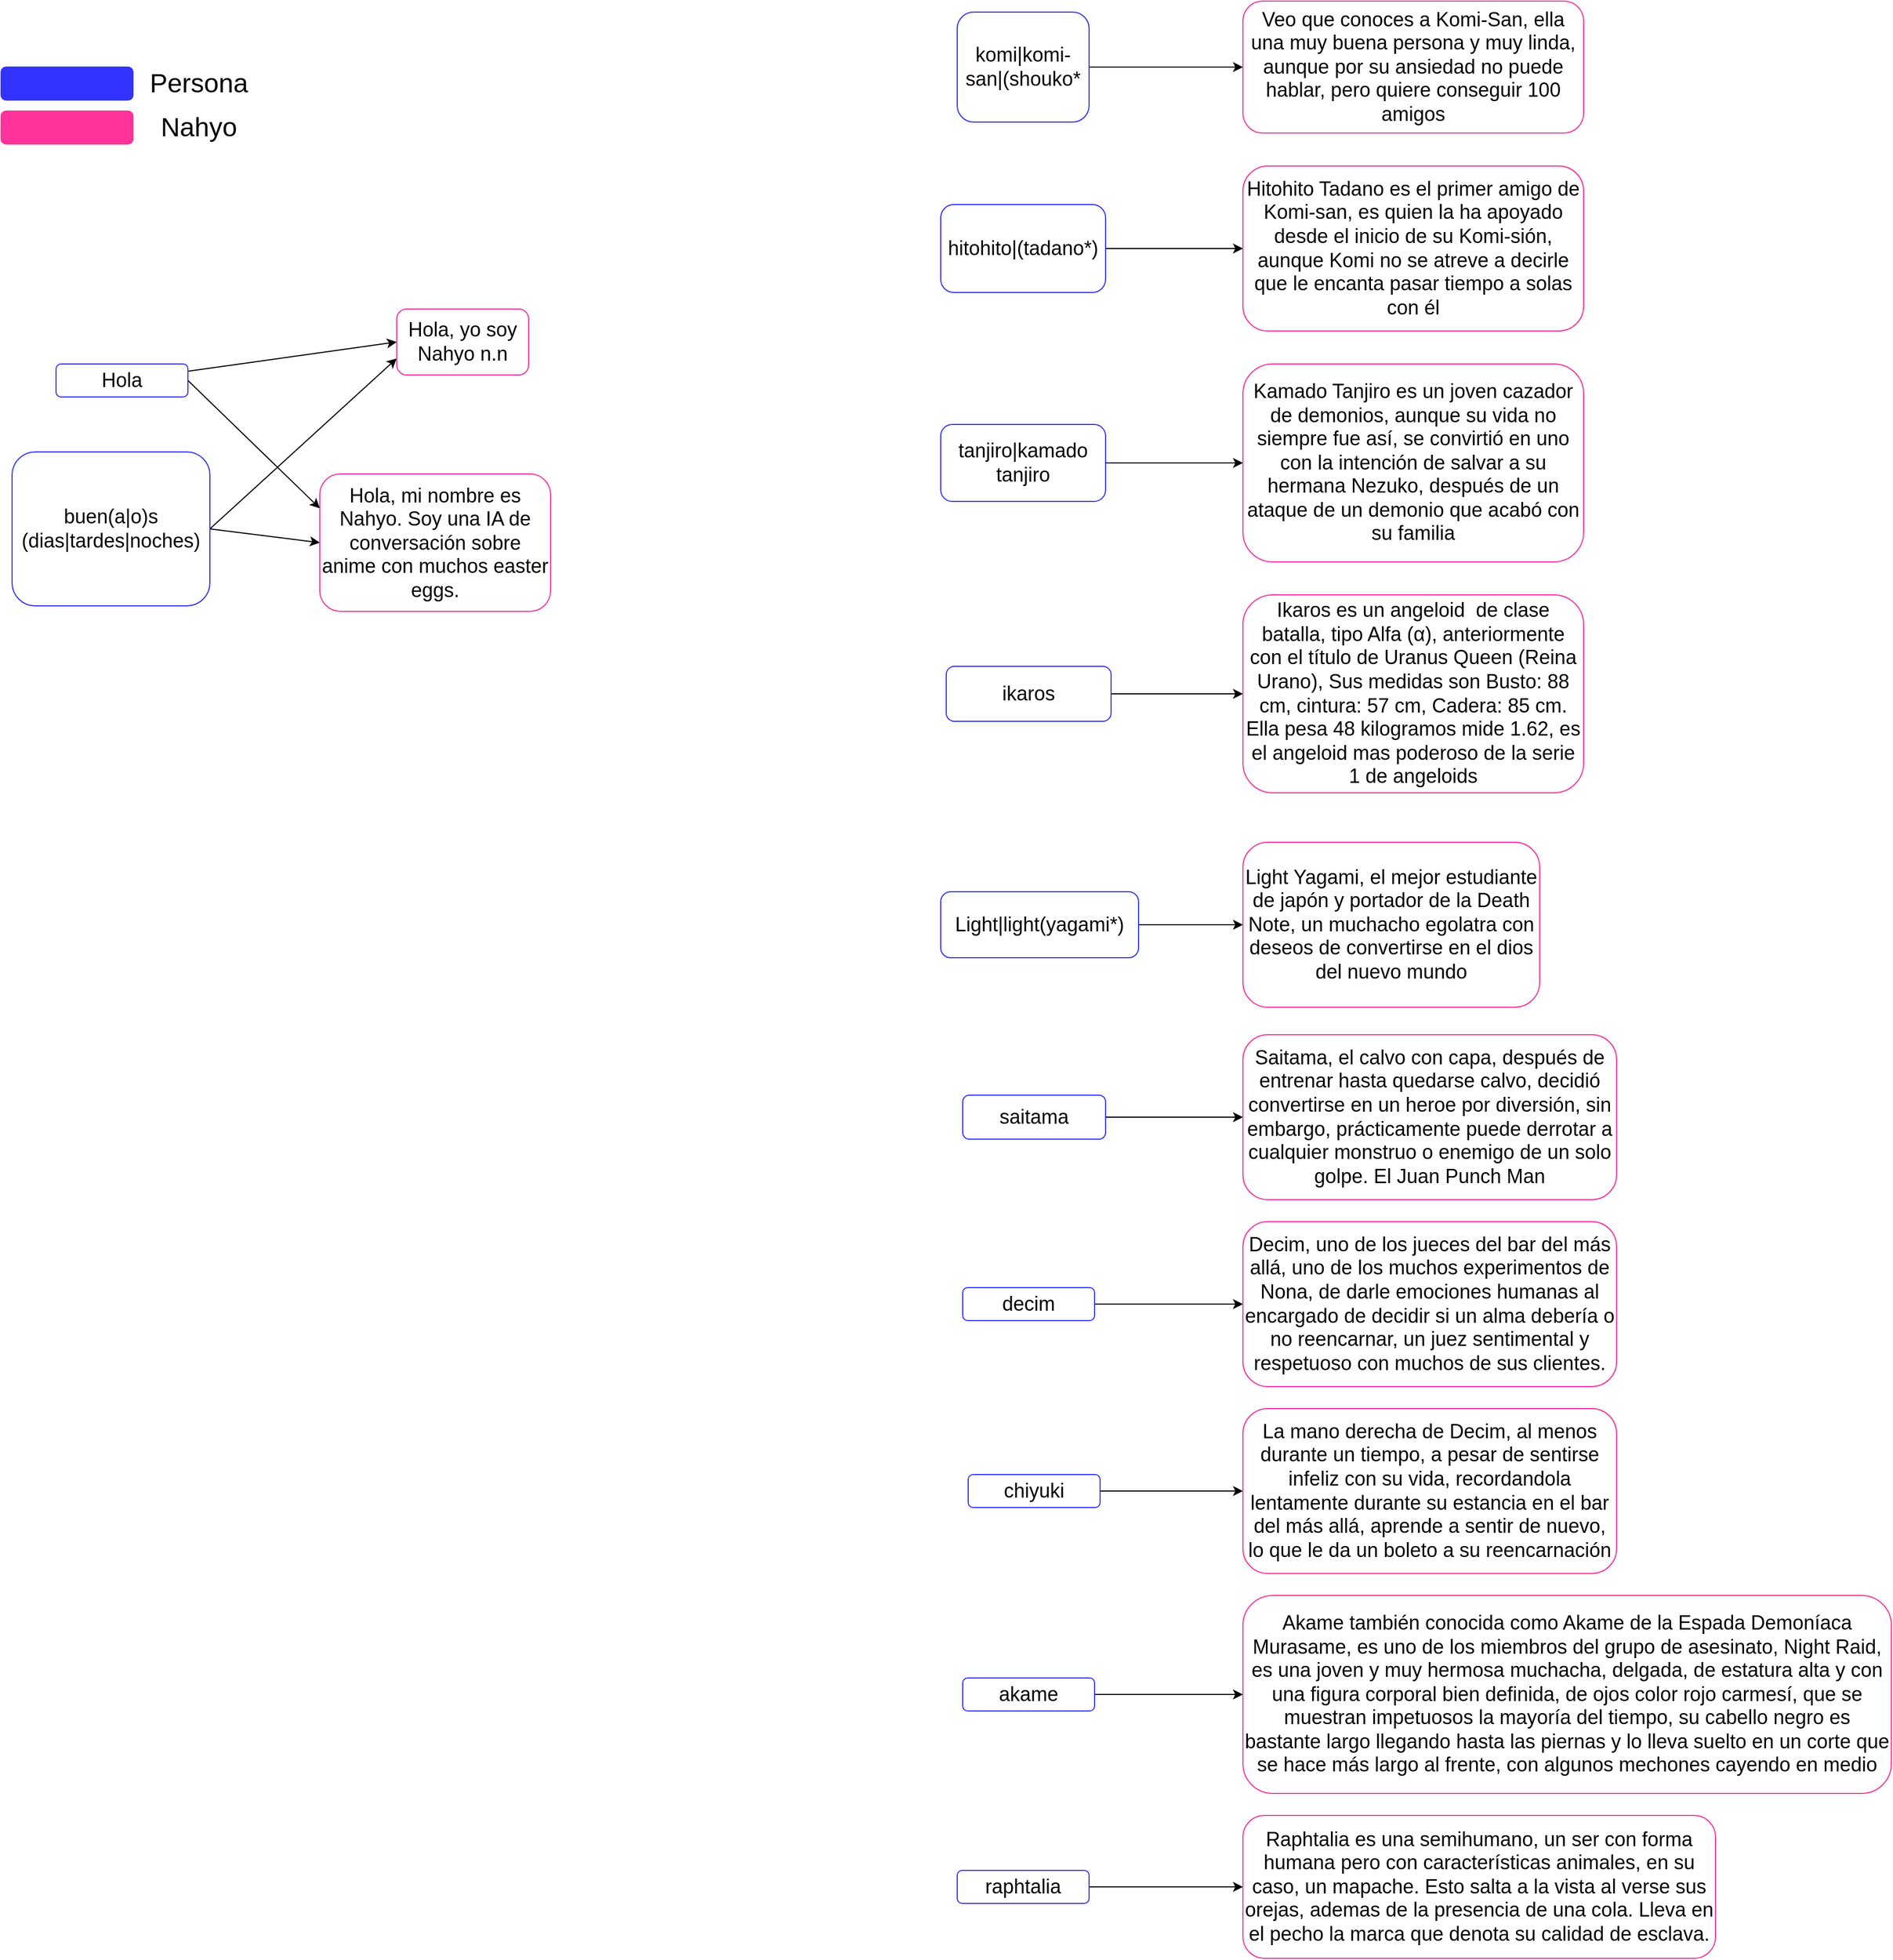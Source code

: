 <mxfile version="18.2.0" type="github">
  <diagram id="2JbGGE84wMJiUyhmYr_4" name="Page-1">
    <mxGraphModel dx="3870" dy="1098" grid="1" gridSize="10" guides="1" tooltips="1" connect="1" arrows="1" fold="1" page="1" pageScale="1" pageWidth="1100" pageHeight="1700" math="0" shadow="0">
      <root>
        <mxCell id="0" />
        <mxCell id="1" parent="0" />
        <mxCell id="p3FwsQ8255xElhNCxJZY-5" style="rounded=0;orthogonalLoop=1;jettySize=auto;html=1;entryX=0;entryY=0.5;entryDx=0;entryDy=0;" parent="1" source="p3FwsQ8255xElhNCxJZY-4" edge="1" target="Eg1UViGP4NI8hnrru9A3-2">
          <mxGeometry relative="1" as="geometry">
            <mxPoint x="-760" y="380" as="targetPoint" />
          </mxGeometry>
        </mxCell>
        <mxCell id="Eg1UViGP4NI8hnrru9A3-5" style="rounded=0;orthogonalLoop=1;jettySize=auto;html=1;exitX=1;exitY=0.5;exitDx=0;exitDy=0;entryX=0;entryY=0.25;entryDx=0;entryDy=0;" edge="1" parent="1" source="p3FwsQ8255xElhNCxJZY-4" target="Eg1UViGP4NI8hnrru9A3-3">
          <mxGeometry relative="1" as="geometry" />
        </mxCell>
        <mxCell id="p3FwsQ8255xElhNCxJZY-4" value="&lt;div&gt;&lt;font style=&quot;font-size: 18px;&quot;&gt;Hola&lt;/font&gt;&lt;/div&gt;" style="rounded=1;whiteSpace=wrap;html=1;strokeColor=#3333FF;" parent="1" vertex="1">
          <mxGeometry x="-1030" y="340" width="120" height="30" as="geometry" />
        </mxCell>
        <mxCell id="Eg1UViGP4NI8hnrru9A3-4" style="rounded=0;orthogonalLoop=1;jettySize=auto;html=1;exitX=1;exitY=0.5;exitDx=0;exitDy=0;entryX=0;entryY=0.5;entryDx=0;entryDy=0;" edge="1" parent="1" source="Eg1UViGP4NI8hnrru9A3-1" target="Eg1UViGP4NI8hnrru9A3-3">
          <mxGeometry relative="1" as="geometry" />
        </mxCell>
        <mxCell id="Eg1UViGP4NI8hnrru9A3-6" style="edgeStyle=none;rounded=0;orthogonalLoop=1;jettySize=auto;html=1;exitX=1;exitY=0.5;exitDx=0;exitDy=0;entryX=0;entryY=0.75;entryDx=0;entryDy=0;" edge="1" parent="1" source="Eg1UViGP4NI8hnrru9A3-1" target="Eg1UViGP4NI8hnrru9A3-2">
          <mxGeometry relative="1" as="geometry" />
        </mxCell>
        <mxCell id="Eg1UViGP4NI8hnrru9A3-1" value="&lt;font style=&quot;font-size: 18px;&quot;&gt;buen(a|o)s (dias|tardes|noches)&lt;/font&gt;" style="rounded=1;whiteSpace=wrap;html=1;strokeColor=#3333FF;" vertex="1" parent="1">
          <mxGeometry x="-1070" y="420" width="180" height="140" as="geometry" />
        </mxCell>
        <mxCell id="Eg1UViGP4NI8hnrru9A3-2" value="&lt;font style=&quot;font-size: 18px;&quot;&gt;Hola, yo soy Nahyo n.n&lt;/font&gt;" style="rounded=1;whiteSpace=wrap;html=1;strokeColor=#FF3399;" vertex="1" parent="1">
          <mxGeometry x="-720" y="290" width="120" height="60" as="geometry" />
        </mxCell>
        <mxCell id="Eg1UViGP4NI8hnrru9A3-3" value="&lt;font style=&quot;font-size: 18px;&quot;&gt;Hola, mi nombre es Nahyo. Soy una IA de conversación sobre anime con muchos easter eggs.&lt;/font&gt;" style="rounded=1;whiteSpace=wrap;html=1;strokeColor=#FF3399;" vertex="1" parent="1">
          <mxGeometry x="-790" y="440" width="210" height="125" as="geometry" />
        </mxCell>
        <mxCell id="Eg1UViGP4NI8hnrru9A3-8" value="&lt;div&gt;&lt;br&gt;&lt;/div&gt;" style="rounded=1;whiteSpace=wrap;html=1;strokeColor=#3333FF;fillColor=#3333FF;" vertex="1" parent="1">
          <mxGeometry x="-1080" y="70" width="120" height="30" as="geometry" />
        </mxCell>
        <mxCell id="Eg1UViGP4NI8hnrru9A3-9" value="&lt;font style=&quot;font-size: 24px;&quot;&gt;Persona&lt;/font&gt;" style="text;html=1;strokeColor=none;fillColor=none;align=center;verticalAlign=middle;whiteSpace=wrap;rounded=0;" vertex="1" parent="1">
          <mxGeometry x="-930" y="70" width="60" height="30" as="geometry" />
        </mxCell>
        <mxCell id="Eg1UViGP4NI8hnrru9A3-10" value="&lt;div&gt;&lt;br&gt;&lt;/div&gt;" style="rounded=1;whiteSpace=wrap;html=1;strokeColor=#FF3399;fillColor=#FF3399;" vertex="1" parent="1">
          <mxGeometry x="-1080" y="110" width="120" height="30" as="geometry" />
        </mxCell>
        <mxCell id="Eg1UViGP4NI8hnrru9A3-11" value="&lt;font style=&quot;font-size: 24px;&quot;&gt;Nahyo&lt;/font&gt;" style="text;html=1;strokeColor=none;fillColor=none;align=center;verticalAlign=middle;whiteSpace=wrap;rounded=0;" vertex="1" parent="1">
          <mxGeometry x="-930" y="110" width="60" height="30" as="geometry" />
        </mxCell>
        <mxCell id="Eg1UViGP4NI8hnrru9A3-25" style="edgeStyle=none;rounded=0;orthogonalLoop=1;jettySize=auto;html=1;exitX=1;exitY=0.5;exitDx=0;exitDy=0;entryX=0;entryY=0.5;entryDx=0;entryDy=0;fontSize=18;" edge="1" parent="1" source="Eg1UViGP4NI8hnrru9A3-13" target="Eg1UViGP4NI8hnrru9A3-24">
          <mxGeometry relative="1" as="geometry" />
        </mxCell>
        <mxCell id="Eg1UViGP4NI8hnrru9A3-13" value="&lt;font style=&quot;font-size: 18px;&quot;&gt;komi|komi-san|(shouko*&lt;/font&gt;" style="rounded=1;whiteSpace=wrap;html=1;strokeColor=#3333FF;" vertex="1" parent="1">
          <mxGeometry x="-210" y="20" width="120" height="100" as="geometry" />
        </mxCell>
        <mxCell id="Eg1UViGP4NI8hnrru9A3-27" style="edgeStyle=none;rounded=0;orthogonalLoop=1;jettySize=auto;html=1;entryX=0;entryY=0.5;entryDx=0;entryDy=0;fontSize=18;exitX=1;exitY=0.5;exitDx=0;exitDy=0;" edge="1" parent="1" source="Eg1UViGP4NI8hnrru9A3-14" target="Eg1UViGP4NI8hnrru9A3-26">
          <mxGeometry relative="1" as="geometry">
            <mxPoint x="-80" y="250" as="sourcePoint" />
          </mxGeometry>
        </mxCell>
        <mxCell id="Eg1UViGP4NI8hnrru9A3-14" value="&lt;font style=&quot;font-size: 18px;&quot;&gt;hitohito|(tadano*)&lt;/font&gt;" style="rounded=1;whiteSpace=wrap;html=1;strokeColor=#3333FF;" vertex="1" parent="1">
          <mxGeometry x="-225" y="195" width="150" height="80" as="geometry" />
        </mxCell>
        <mxCell id="Eg1UViGP4NI8hnrru9A3-29" style="edgeStyle=none;rounded=0;orthogonalLoop=1;jettySize=auto;html=1;exitX=1;exitY=0.5;exitDx=0;exitDy=0;entryX=0;entryY=0.5;entryDx=0;entryDy=0;fontSize=18;" edge="1" parent="1" source="Eg1UViGP4NI8hnrru9A3-15" target="Eg1UViGP4NI8hnrru9A3-28">
          <mxGeometry relative="1" as="geometry" />
        </mxCell>
        <mxCell id="Eg1UViGP4NI8hnrru9A3-15" value="&lt;font style=&quot;font-size: 18px;&quot;&gt;tanjiro|kamado tanjiro&lt;/font&gt;" style="rounded=1;whiteSpace=wrap;html=1;strokeColor=#3333FF;" vertex="1" parent="1">
          <mxGeometry x="-225" y="395" width="150" height="70" as="geometry" />
        </mxCell>
        <mxCell id="Eg1UViGP4NI8hnrru9A3-32" style="edgeStyle=none;rounded=0;orthogonalLoop=1;jettySize=auto;html=1;exitX=1;exitY=0.5;exitDx=0;exitDy=0;entryX=0;entryY=0.5;entryDx=0;entryDy=0;fontSize=18;" edge="1" parent="1" source="Eg1UViGP4NI8hnrru9A3-16" target="Eg1UViGP4NI8hnrru9A3-31">
          <mxGeometry relative="1" as="geometry" />
        </mxCell>
        <mxCell id="Eg1UViGP4NI8hnrru9A3-16" value="&lt;div&gt;&lt;font style=&quot;font-size: 18px;&quot;&gt;ikaros&lt;br&gt;&lt;/font&gt;&lt;/div&gt;" style="rounded=1;whiteSpace=wrap;html=1;strokeColor=#3333FF;" vertex="1" parent="1">
          <mxGeometry x="-220" y="615" width="150" height="50" as="geometry" />
        </mxCell>
        <mxCell id="Eg1UViGP4NI8hnrru9A3-34" style="edgeStyle=none;rounded=0;orthogonalLoop=1;jettySize=auto;html=1;exitX=1;exitY=0.5;exitDx=0;exitDy=0;entryX=0;entryY=0.5;entryDx=0;entryDy=0;fontSize=18;" edge="1" parent="1" source="Eg1UViGP4NI8hnrru9A3-17" target="Eg1UViGP4NI8hnrru9A3-33">
          <mxGeometry relative="1" as="geometry" />
        </mxCell>
        <mxCell id="Eg1UViGP4NI8hnrru9A3-17" value="&lt;font style=&quot;font-size: 18px;&quot;&gt;Light|light(yagami*)&lt;/font&gt;" style="rounded=1;whiteSpace=wrap;html=1;strokeColor=#3333FF;" vertex="1" parent="1">
          <mxGeometry x="-225" y="820" width="180" height="60" as="geometry" />
        </mxCell>
        <mxCell id="Eg1UViGP4NI8hnrru9A3-36" style="edgeStyle=none;rounded=0;orthogonalLoop=1;jettySize=auto;html=1;exitX=1;exitY=0.5;exitDx=0;exitDy=0;entryX=0;entryY=0.5;entryDx=0;entryDy=0;fontSize=18;" edge="1" parent="1" source="Eg1UViGP4NI8hnrru9A3-18" target="Eg1UViGP4NI8hnrru9A3-35">
          <mxGeometry relative="1" as="geometry" />
        </mxCell>
        <mxCell id="Eg1UViGP4NI8hnrru9A3-18" value="&lt;font style=&quot;font-size: 18px;&quot;&gt;saitama&lt;/font&gt;" style="rounded=1;whiteSpace=wrap;html=1;strokeColor=#3333FF;" vertex="1" parent="1">
          <mxGeometry x="-205" y="1005" width="130" height="40" as="geometry" />
        </mxCell>
        <mxCell id="Eg1UViGP4NI8hnrru9A3-39" style="edgeStyle=none;rounded=0;orthogonalLoop=1;jettySize=auto;html=1;exitX=1;exitY=0.5;exitDx=0;exitDy=0;entryX=0;entryY=0.5;entryDx=0;entryDy=0;fontSize=18;" edge="1" parent="1" source="Eg1UViGP4NI8hnrru9A3-19" target="Eg1UViGP4NI8hnrru9A3-38">
          <mxGeometry relative="1" as="geometry" />
        </mxCell>
        <mxCell id="Eg1UViGP4NI8hnrru9A3-19" value="&lt;font style=&quot;font-size: 18px;&quot;&gt;decim&lt;/font&gt;" style="rounded=1;whiteSpace=wrap;html=1;strokeColor=#3333FF;" vertex="1" parent="1">
          <mxGeometry x="-205" y="1180" width="120" height="30" as="geometry" />
        </mxCell>
        <mxCell id="Eg1UViGP4NI8hnrru9A3-41" style="edgeStyle=none;rounded=0;orthogonalLoop=1;jettySize=auto;html=1;exitX=1;exitY=0.5;exitDx=0;exitDy=0;entryX=0;entryY=0.5;entryDx=0;entryDy=0;fontSize=18;" edge="1" parent="1" source="Eg1UViGP4NI8hnrru9A3-20" target="Eg1UViGP4NI8hnrru9A3-40">
          <mxGeometry relative="1" as="geometry" />
        </mxCell>
        <mxCell id="Eg1UViGP4NI8hnrru9A3-20" value="&lt;font style=&quot;font-size: 18px;&quot;&gt;chiyuki&lt;/font&gt;" style="rounded=1;whiteSpace=wrap;html=1;strokeColor=#3333FF;" vertex="1" parent="1">
          <mxGeometry x="-200" y="1350" width="120" height="30" as="geometry" />
        </mxCell>
        <mxCell id="Eg1UViGP4NI8hnrru9A3-43" style="edgeStyle=none;rounded=0;orthogonalLoop=1;jettySize=auto;html=1;exitX=1;exitY=0.5;exitDx=0;exitDy=0;entryX=0;entryY=0.5;entryDx=0;entryDy=0;fontSize=18;" edge="1" parent="1" source="Eg1UViGP4NI8hnrru9A3-21" target="Eg1UViGP4NI8hnrru9A3-42">
          <mxGeometry relative="1" as="geometry" />
        </mxCell>
        <mxCell id="Eg1UViGP4NI8hnrru9A3-21" value="&lt;font style=&quot;font-size: 18px;&quot;&gt;akame&lt;/font&gt;" style="rounded=1;whiteSpace=wrap;html=1;strokeColor=#3333FF;" vertex="1" parent="1">
          <mxGeometry x="-205" y="1535" width="120" height="30" as="geometry" />
        </mxCell>
        <mxCell id="Eg1UViGP4NI8hnrru9A3-46" style="edgeStyle=none;rounded=0;orthogonalLoop=1;jettySize=auto;html=1;exitX=1;exitY=0.5;exitDx=0;exitDy=0;entryX=0;entryY=0.5;entryDx=0;entryDy=0;fontSize=18;" edge="1" parent="1" source="Eg1UViGP4NI8hnrru9A3-22" target="Eg1UViGP4NI8hnrru9A3-45">
          <mxGeometry relative="1" as="geometry" />
        </mxCell>
        <mxCell id="Eg1UViGP4NI8hnrru9A3-22" value="&lt;font style=&quot;font-size: 18px;&quot;&gt;raphtalia&lt;/font&gt;" style="rounded=1;whiteSpace=wrap;html=1;strokeColor=#3333FF;" vertex="1" parent="1">
          <mxGeometry x="-210" y="1710" width="120" height="30" as="geometry" />
        </mxCell>
        <mxCell id="Eg1UViGP4NI8hnrru9A3-24" value="&lt;font style=&quot;font-size: 18px;&quot;&gt;Veo que conoces a Komi-San, ella una muy buena persona y muy linda, aunque por su ansiedad no puede hablar, pero quiere conseguir 100 amigos&lt;/font&gt;" style="rounded=1;whiteSpace=wrap;html=1;strokeColor=#FF3399;" vertex="1" parent="1">
          <mxGeometry x="50" y="10" width="310" height="120" as="geometry" />
        </mxCell>
        <mxCell id="Eg1UViGP4NI8hnrru9A3-26" value="&lt;font style=&quot;font-size: 18px;&quot;&gt;Hitohito Tadano es el primer amigo de Komi-san, es quien la ha apoyado desde el inicio de su Komi-sión, aunque Komi no se atreve a decirle que le encanta pasar tiempo a solas con él&lt;/font&gt;" style="rounded=1;whiteSpace=wrap;html=1;strokeColor=#FF3399;" vertex="1" parent="1">
          <mxGeometry x="50" y="160" width="310" height="150" as="geometry" />
        </mxCell>
        <mxCell id="Eg1UViGP4NI8hnrru9A3-28" value="&lt;font style=&quot;font-size: 18px;&quot;&gt;Kamado Tanjiro es un joven cazador de demonios, aunque su vida no siempre fue así, se convirtió en uno con la intención de salvar a su hermana Nezuko, después de un ataque de un demonio que acabó con su familia&lt;/font&gt;" style="rounded=1;whiteSpace=wrap;html=1;strokeColor=#FF3399;" vertex="1" parent="1">
          <mxGeometry x="50" y="340" width="310" height="180" as="geometry" />
        </mxCell>
        <mxCell id="Eg1UViGP4NI8hnrru9A3-31" value="&lt;div align=&quot;center&quot;&gt;&lt;font style=&quot;font-size: 18px;&quot;&gt;Ikaros es un angeloid&amp;nbsp; de clase batalla, tipo Alfa (α), anteriormente con el título de Uranus Queen (Reina Urano), Sus medidas son Busto: 88 cm, cintura: 57 cm, Cadera: 85 cm. Ella pesa 48 kilogramos mide 1.62, es el angeloid mas poderoso de la serie 1 de angeloids&lt;/font&gt;&lt;br&gt;&lt;/div&gt;" style="rounded=1;whiteSpace=wrap;html=1;strokeColor=#FF3399;" vertex="1" parent="1">
          <mxGeometry x="50" y="550" width="310" height="180" as="geometry" />
        </mxCell>
        <mxCell id="Eg1UViGP4NI8hnrru9A3-33" value="&lt;div align=&quot;center&quot;&gt;&lt;font style=&quot;font-size: 18px;&quot;&gt;Light Yagami, el mejor estudiante de japón y portador de la Death Note, un muchacho egolatra con deseos de convertirse en el dios del nuevo mundo&lt;/font&gt;&lt;br&gt;&lt;/div&gt;" style="rounded=1;whiteSpace=wrap;html=1;strokeColor=#FF3399;" vertex="1" parent="1">
          <mxGeometry x="50" y="775" width="270" height="150" as="geometry" />
        </mxCell>
        <mxCell id="Eg1UViGP4NI8hnrru9A3-35" value="&lt;font style=&quot;font-size: 18px;&quot;&gt;Saitama, el calvo con capa, después de entrenar hasta quedarse calvo, decidió convertirse en un heroe por diversión, sin embargo, prácticamente puede derrotar a cualquier monstruo o enemigo de un solo golpe. El Juan Punch Man&lt;/font&gt;" style="rounded=1;whiteSpace=wrap;html=1;strokeColor=#FF3399;" vertex="1" parent="1">
          <mxGeometry x="50" y="950" width="340" height="150" as="geometry" />
        </mxCell>
        <mxCell id="Eg1UViGP4NI8hnrru9A3-38" value="&lt;font style=&quot;font-size: 18px;&quot;&gt;Decim, uno de los jueces del bar del más allá, uno de los muchos experimentos de Nona, de darle emociones humanas al encargado de decidir si un alma debería o no reencarnar, un juez sentimental y respetuoso con muchos de sus clientes.&lt;/font&gt;" style="rounded=1;whiteSpace=wrap;html=1;strokeColor=#FF3399;" vertex="1" parent="1">
          <mxGeometry x="50" y="1120" width="340" height="150" as="geometry" />
        </mxCell>
        <mxCell id="Eg1UViGP4NI8hnrru9A3-40" value="&lt;font style=&quot;font-size: 18px;&quot;&gt;La mano derecha de Decim, al menos durante un tiempo, a pesar de sentirse infeliz con su vida, recordandola lentamente durante su estancia en el bar del más allá, aprende a sentir de nuevo, lo que le da un boleto a su reencarnación&lt;/font&gt;" style="rounded=1;whiteSpace=wrap;html=1;strokeColor=#FF3399;" vertex="1" parent="1">
          <mxGeometry x="50" y="1290" width="340" height="150" as="geometry" />
        </mxCell>
        <mxCell id="Eg1UViGP4NI8hnrru9A3-42" value="&lt;font style=&quot;font-size: 18px;&quot;&gt;Akame también conocida como Akame de la Espada Demoníaca Murasame, es uno de los miembros del grupo de asesinato, Night Raid, es una joven y muy hermosa muchacha, delgada, de estatura alta y con una figura corporal bien definida, de ojos color rojo carmesí, que se muestran impetuosos la mayoría del tiempo, su cabello negro es bastante largo llegando hasta las piernas y lo lleva suelto en un corte que se hace más largo al frente, con algunos mechones cayendo en medio&lt;/font&gt;" style="rounded=1;whiteSpace=wrap;html=1;strokeColor=#FF3399;" vertex="1" parent="1">
          <mxGeometry x="50" y="1460" width="590" height="180" as="geometry" />
        </mxCell>
        <mxCell id="Eg1UViGP4NI8hnrru9A3-45" value="&lt;font style=&quot;font-size: 18px;&quot;&gt;Raphtalia es una semihumano, un ser con forma humana pero con características animales, en su caso, un mapache. Esto salta a la vista al verse sus orejas, ademas de la presencia de una cola. Lleva en el pecho la marca que denota su calidad de esclava.&lt;/font&gt;" style="rounded=1;whiteSpace=wrap;html=1;strokeColor=#FF3399;" vertex="1" parent="1">
          <mxGeometry x="50" y="1660" width="430" height="130" as="geometry" />
        </mxCell>
      </root>
    </mxGraphModel>
  </diagram>
</mxfile>
